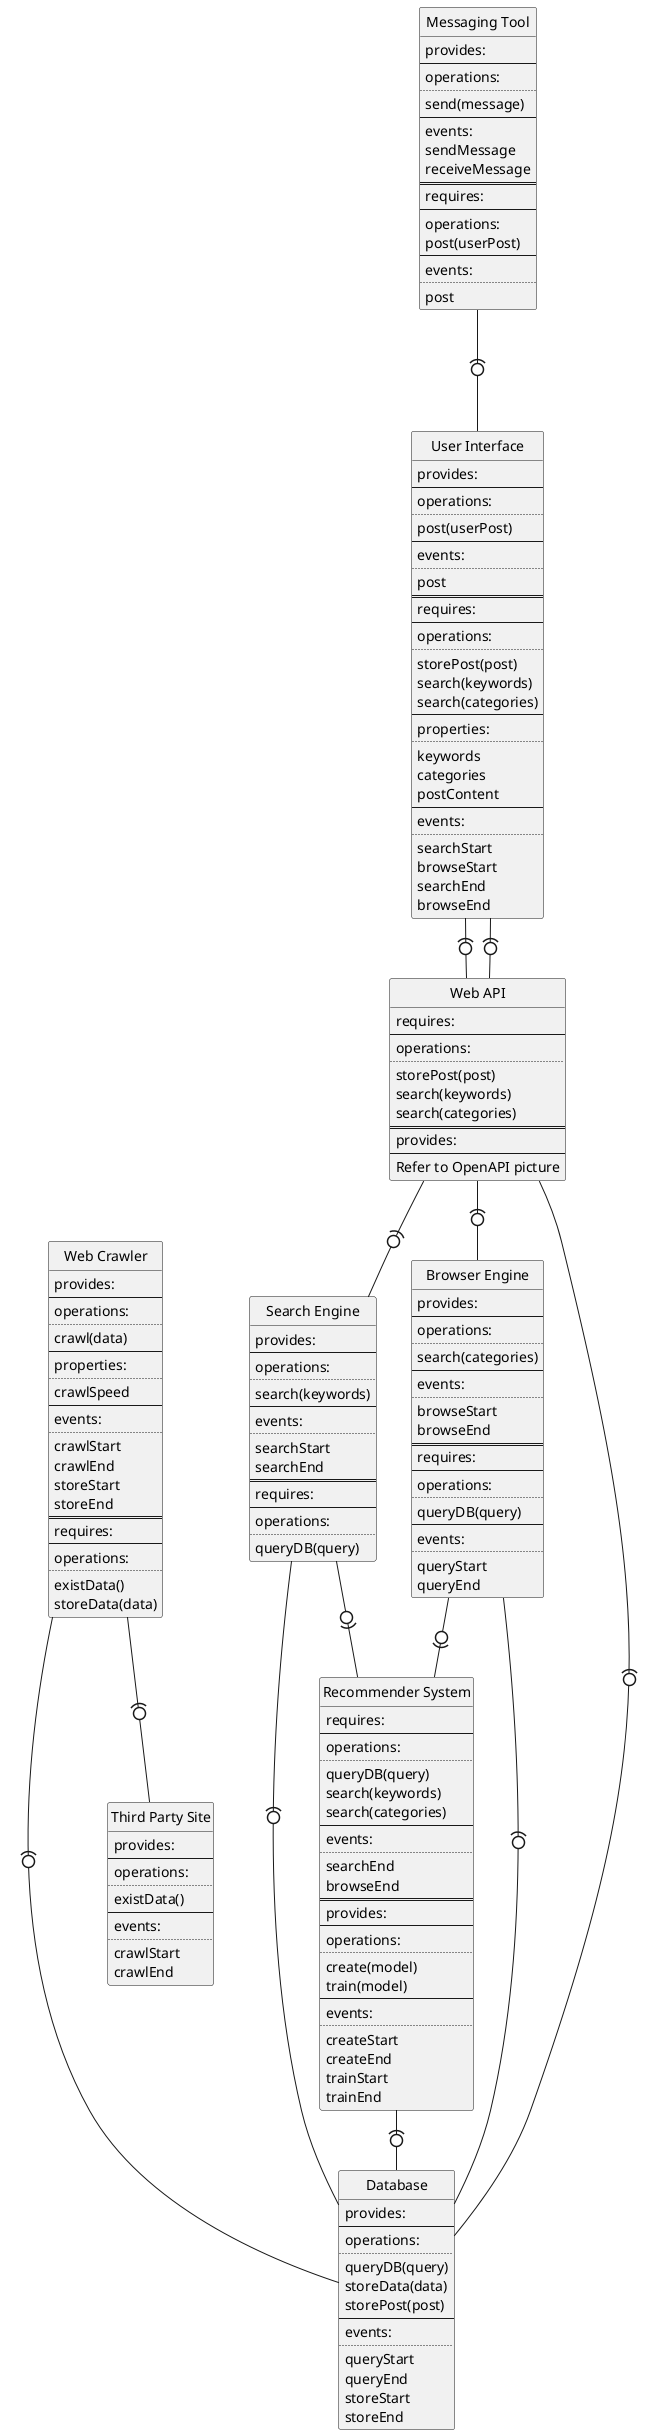 @startuml
hide circle

class "User Interface" {
provides:
--
operations:
..
post(userPost)
--
events:
..
post
==
requires:
--
operations:
..
storePost(post)
search(keywords)
search(categories)
--
properties:
..
keywords
categories
postContent
--
events:
..
searchStart
browseStart
searchEnd
browseEnd
}


class "Search Engine" {
provides:
--
operations:
..
search(keywords)
--
events:
..
searchStart
searchEnd
==
requires:
--
operations:
..
queryDB(query)
}


class "Browser Engine" {
provides:
--
operations:
..
search(categories)
--
events:
..
browseStart
browseEnd
==
requires:
--
operations:
..
queryDB(query)
--
events:
..
queryStart
queryEnd
}

class "Web Crawler" {
provides:
--
operations:
..
crawl(data)
--
properties:
..
crawlSpeed
--
events:
..
crawlStart
crawlEnd
storeStart
storeEnd
==
requires:
--
operations:
..
existData()
storeData(data)
}

class Database {
provides:
--
operations:
..
queryDB(query)
storeData(data)
storePost(post)
--
events:
..
queryStart
queryEnd
storeStart
storeEnd
}

class "Messaging Tool" {
    provides:
    --
    operations:
    ..
    send(message)
    --
    events:
    sendMessage
    receiveMessage
    ==
    requires:
    --
    operations:
    post(userPost)
    --
    events:
    ..
    post
}

class "Recommender System" {
    requires:
    --
    operations:
    ..
    queryDB(query)
    search(keywords)
    search(categories)
    --
    events:
    ..
    searchEnd
    browseEnd
    ==
    provides:
    --
    operations:
    ..
    create(model)
    train(model)
    --
    events:
    ..
    createStart
    createEnd
    trainStart
    trainEnd
}

class "Third Party Site" {
    provides:
    --
    operations:
    ..
    existData()
    --
    events:
    ..
    crawlStart
    crawlEnd
}

class "Web API" {
    requires:
    --
    operations:
    ..
    storePost(post)
    search(keywords)
    search(categories)
    ==
    provides:
    --
    Refer to OpenAPI picture
}


"User Interface" -(0- "Web API"
"User Interface" -(0- "Web API"
"Web API" -(0- "Search Engine"
"Web API" -(0- "Browser Engine"
"Web API" -(0- "Database"
"Web Crawler" --(0- Database
"Web Crawler" -(0- "Third Party Site"
"Search Engine" -(0- Database
"Browser Engine" -(0- Database
"Messaging Tool" --(0- "User Interface"
"Search Engine" -0)- "Recommender System"
"Browser Engine" -0)- "Recommender System"
"Recommender System" -(0- Database



skinparam monochrome true
skinparam shadowing false
@enduml
